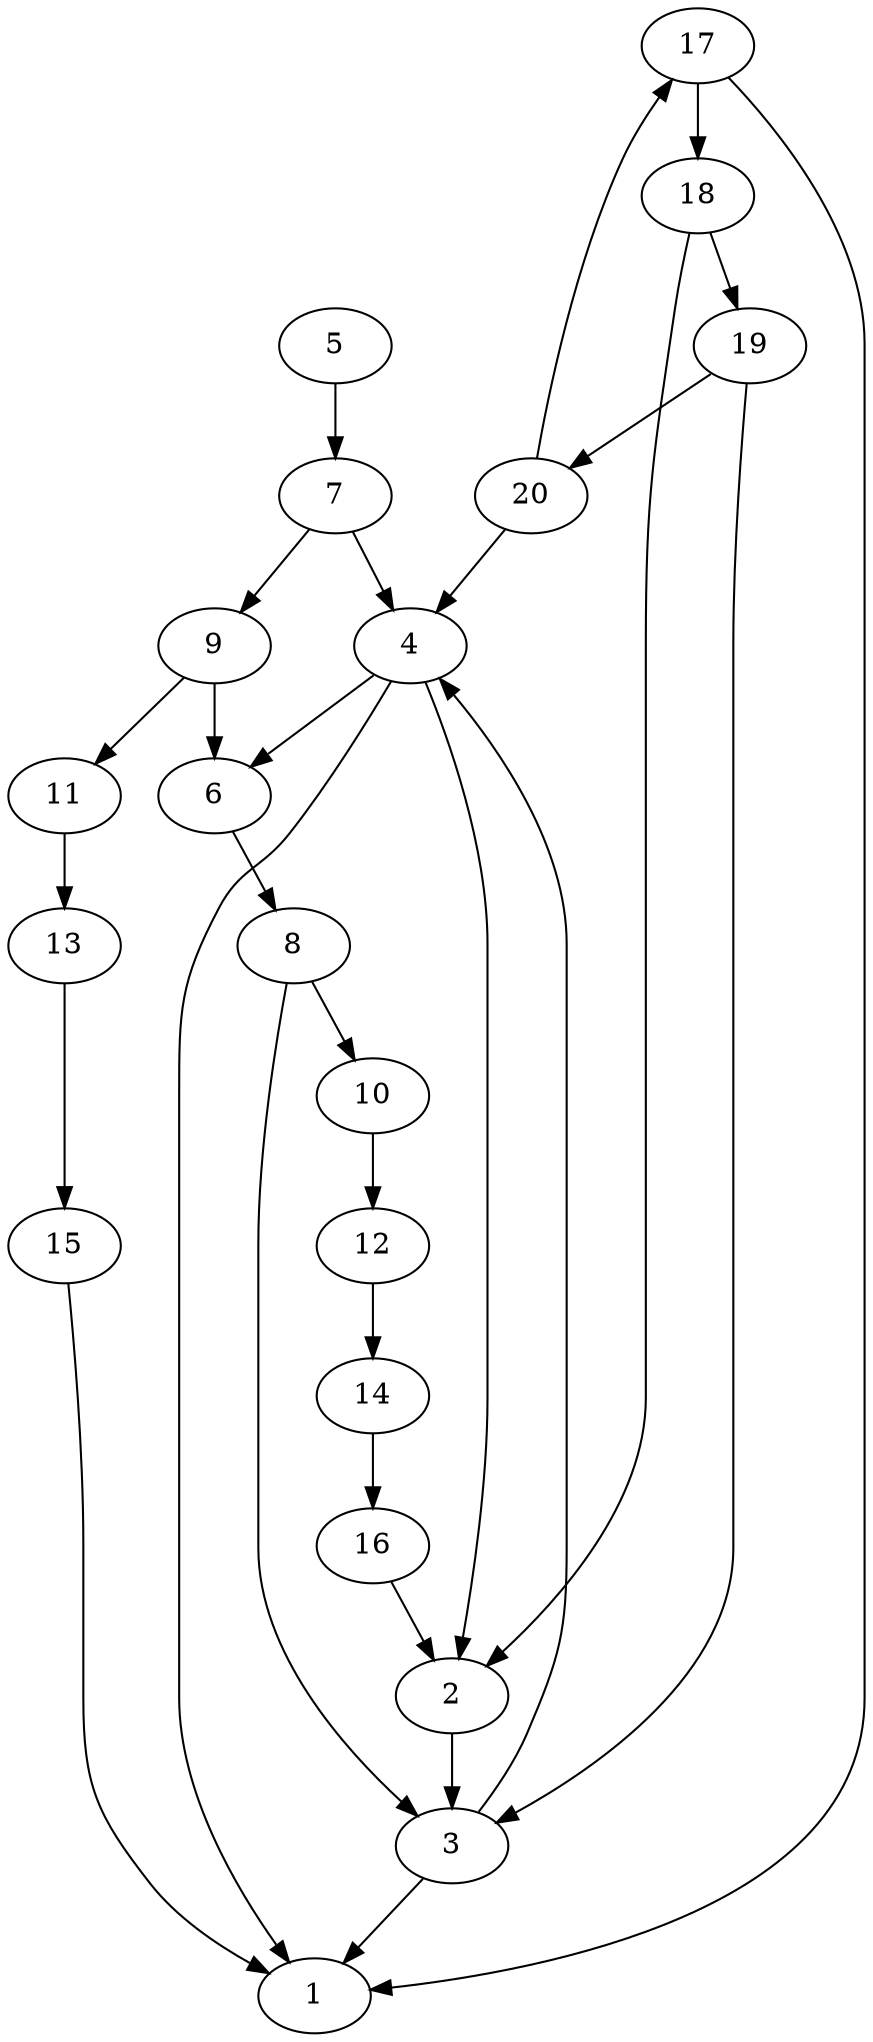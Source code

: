 digraph {4 -> 2;2 -> 3;3 -> 4;4 -> 1;3 -> 1;4 -> 6;5 -> 7;6 -> 8;7 -> 9;8 -> 10;9 -> 11;10 -> 12;11 -> 13;12 -> 14;13 -> 15;14 -> 16;15 -> 1;16 -> 2;7 -> 4;8 -> 3;9 -> 6;17 -> 1;18 -> 2;19 -> 3;20 -> 4;17 -> 18;18 -> 19;19 -> 20;20 -> 17;}